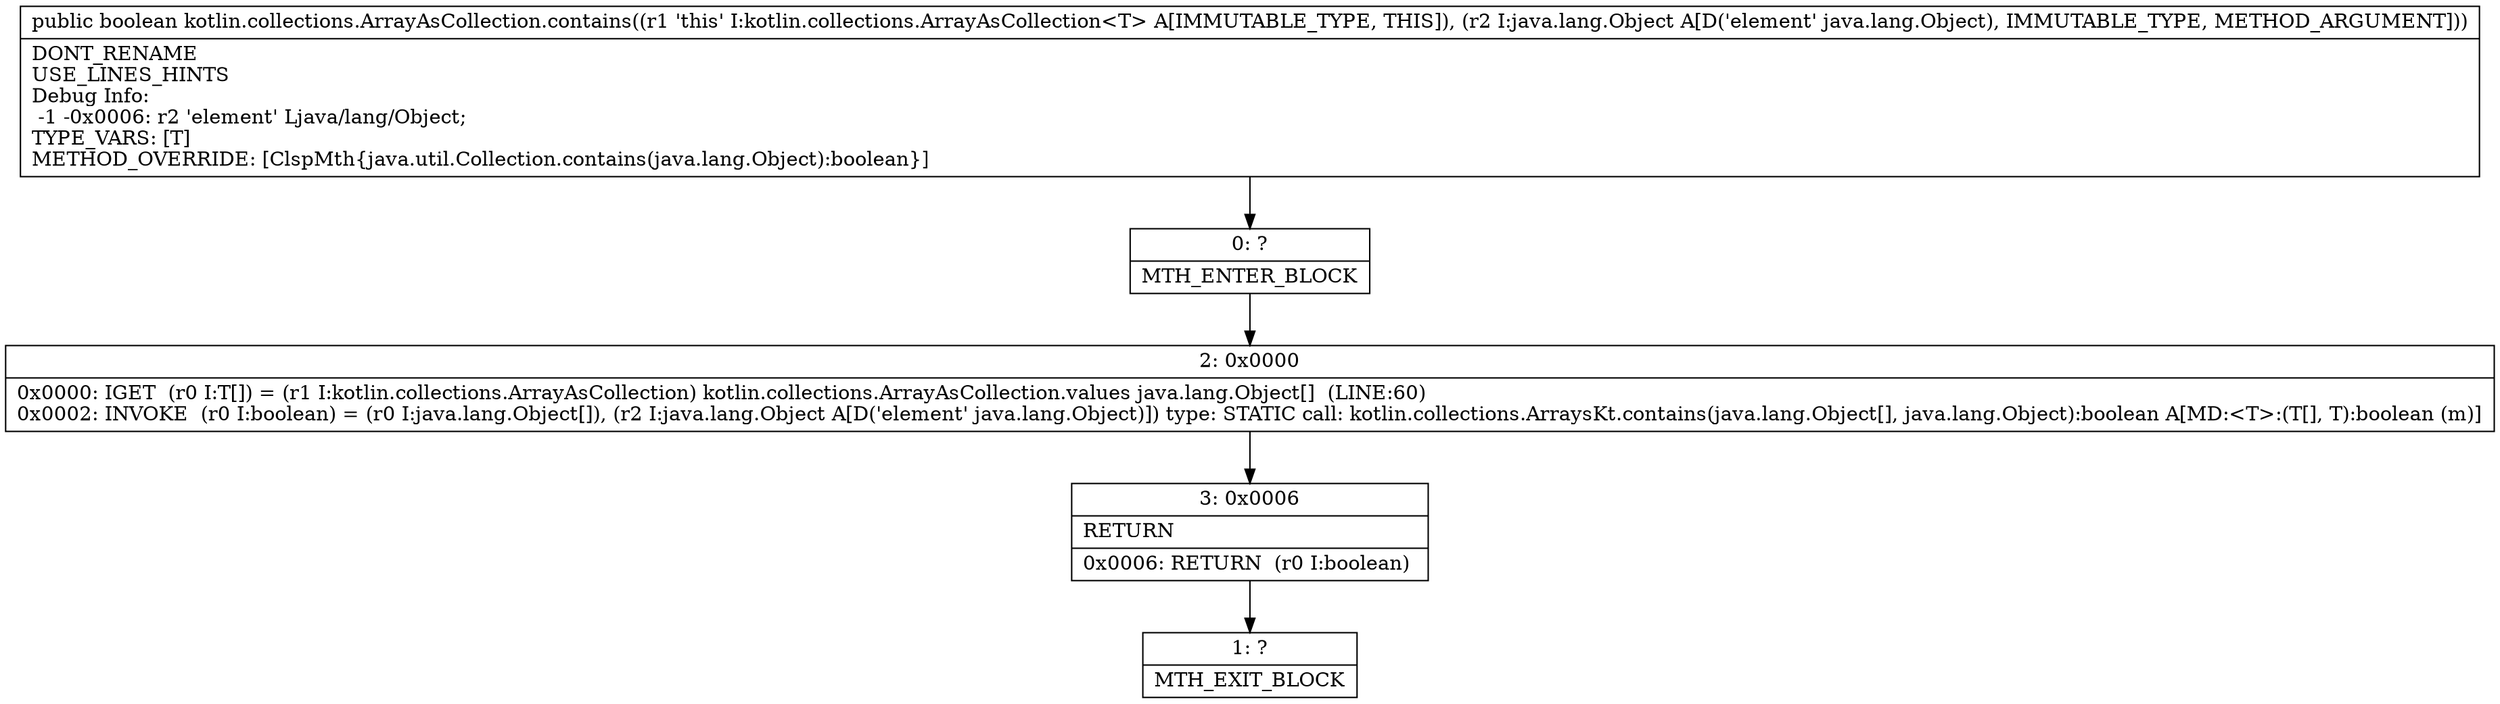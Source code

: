 digraph "CFG forkotlin.collections.ArrayAsCollection.contains(Ljava\/lang\/Object;)Z" {
Node_0 [shape=record,label="{0\:\ ?|MTH_ENTER_BLOCK\l}"];
Node_2 [shape=record,label="{2\:\ 0x0000|0x0000: IGET  (r0 I:T[]) = (r1 I:kotlin.collections.ArrayAsCollection) kotlin.collections.ArrayAsCollection.values java.lang.Object[]  (LINE:60)\l0x0002: INVOKE  (r0 I:boolean) = (r0 I:java.lang.Object[]), (r2 I:java.lang.Object A[D('element' java.lang.Object)]) type: STATIC call: kotlin.collections.ArraysKt.contains(java.lang.Object[], java.lang.Object):boolean A[MD:\<T\>:(T[], T):boolean (m)]\l}"];
Node_3 [shape=record,label="{3\:\ 0x0006|RETURN\l|0x0006: RETURN  (r0 I:boolean) \l}"];
Node_1 [shape=record,label="{1\:\ ?|MTH_EXIT_BLOCK\l}"];
MethodNode[shape=record,label="{public boolean kotlin.collections.ArrayAsCollection.contains((r1 'this' I:kotlin.collections.ArrayAsCollection\<T\> A[IMMUTABLE_TYPE, THIS]), (r2 I:java.lang.Object A[D('element' java.lang.Object), IMMUTABLE_TYPE, METHOD_ARGUMENT]))  | DONT_RENAME\lUSE_LINES_HINTS\lDebug Info:\l  \-1 \-0x0006: r2 'element' Ljava\/lang\/Object;\lTYPE_VARS: [T]\lMETHOD_OVERRIDE: [ClspMth\{java.util.Collection.contains(java.lang.Object):boolean\}]\l}"];
MethodNode -> Node_0;Node_0 -> Node_2;
Node_2 -> Node_3;
Node_3 -> Node_1;
}

